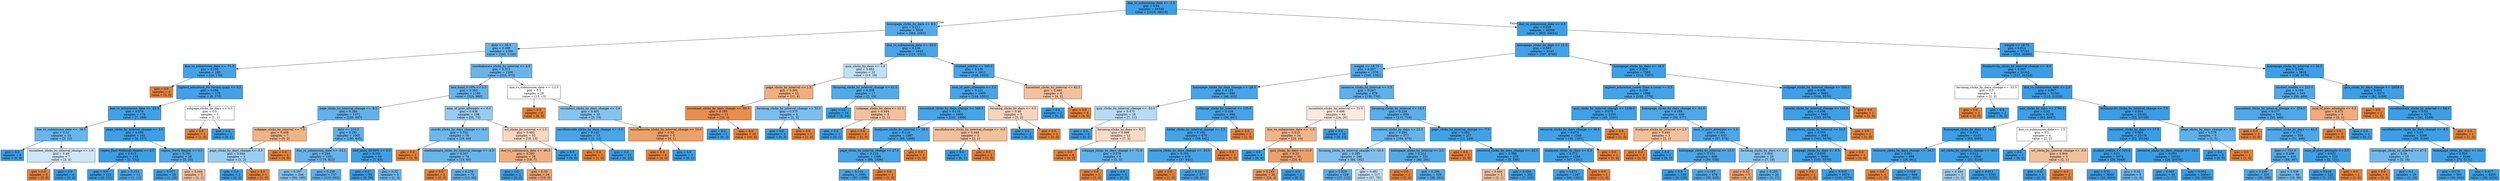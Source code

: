 digraph Tree {
node [shape=box, style="filled", color="black"] ;
0 [label="due_vs_submission_date <= -2.5\ngini = 0.04\nsamples = 49335\nvalue = [1016, 48319]", fillcolor="#399de5fa"] ;
1 [label="homepage_clicks_by_days <= 9.5\ngini = 0.211\nsamples = 3029\nvalue = [364, 2665]", fillcolor="#399de5dc"] ;
0 -> 1 [labeldistance=2.5, labelangle=45, headlabel="True"] ;
2 [label="date <= 35.5\ngini = 0.289\nsamples = 1386\nvalue = [243, 1143]", fillcolor="#399de5c9"] ;
1 -> 2 ;
3 [label="due_vs_submission_date <= -71.0\ngini = 0.105\nsamples = 180\nvalue = [10, 170]", fillcolor="#399de5f0"] ;
2 -> 3 ;
4 [label="gini = 0.0\nsamples = 2\nvalue = [2, 0]", fillcolor="#e58139ff"] ;
3 -> 4 ;
5 [label="highest_education_No Formal quals <= 0.5\ngini = 0.086\nsamples = 178\nvalue = [8, 170]", fillcolor="#399de5f3"] ;
3 -> 5 ;
6 [label="due_vs_submission_date <= -22.5\ngini = 0.076\nsamples = 176\nvalue = [7, 169]", fillcolor="#399de5f4"] ;
5 -> 6 ;
7 [label="due_vs_submission_date <= -36.5\ngini = 0.32\nsamples = 15\nvalue = [3, 12]", fillcolor="#399de5bf"] ;
6 -> 7 ;
8 [label="gini = 0.0\nsamples = 8\nvalue = [0, 8]", fillcolor="#399de5ff"] ;
7 -> 8 ;
9 [label="oucontent_clicks_by_interval_change <= 1.0\ngini = 0.49\nsamples = 7\nvalue = [3, 4]", fillcolor="#399de540"] ;
7 -> 9 ;
10 [label="gini = 0.0\nsamples = 3\nvalue = [3, 0]", fillcolor="#e58139ff"] ;
9 -> 10 ;
11 [label="gini = 0.0\nsamples = 4\nvalue = [0, 4]", fillcolor="#399de5ff"] ;
9 -> 11 ;
12 [label="page_clicks_by_interval_change <= 2.5\ngini = 0.048\nsamples = 161\nvalue = [4, 157]", fillcolor="#399de5f9"] ;
6 -> 12 ;
13 [label="region_East Midlands Region <= 0.5\ngini = 0.015\nsamples = 133\nvalue = [1, 132]", fillcolor="#399de5fd"] ;
12 -> 13 ;
14 [label="gini = 0.0\nsamples = 121\nvalue = [0, 121]", fillcolor="#399de5ff"] ;
13 -> 14 ;
15 [label="gini = 0.153\nsamples = 12\nvalue = [1, 11]", fillcolor="#399de5e8"] ;
13 -> 15 ;
16 [label="region_North Region <= 0.5\ngini = 0.191\nsamples = 28\nvalue = [3, 25]", fillcolor="#399de5e0"] ;
12 -> 16 ;
17 [label="gini = 0.077\nsamples = 25\nvalue = [1, 24]", fillcolor="#399de5f4"] ;
16 -> 17 ;
18 [label="gini = 0.444\nsamples = 3\nvalue = [2, 1]", fillcolor="#e581397f"] ;
16 -> 18 ;
19 [label="subpage_clicks_by_days <= 4.0\ngini = 0.5\nsamples = 2\nvalue = [1, 1]", fillcolor="#e5813900"] ;
5 -> 19 ;
20 [label="gini = 0.0\nsamples = 1\nvalue = [1, 0]", fillcolor="#e58139ff"] ;
19 -> 20 ;
21 [label="gini = 0.0\nsamples = 1\nvalue = [0, 1]", fillcolor="#399de5ff"] ;
19 -> 21 ;
22 [label="oucollaborate_clicks_by_interval <= 4.5\ngini = 0.312\nsamples = 1206\nvalue = [233, 973]", fillcolor="#399de5c2"] ;
2 -> 22 ;
23 [label="imd_band_0-10% <= 0.5\ngini = 0.303\nsamples = 1180\nvalue = [220, 960]", fillcolor="#399de5c5"] ;
22 -> 23 ;
24 [label="page_clicks_by_interval_change <= -9.5\ngini = 0.286\nsamples = 1072\nvalue = [185, 887]", fillcolor="#399de5ca"] ;
23 -> 24 ;
25 [label="subpage_clicks_by_interval <= 7.5\ngini = 0.408\nsamples = 7\nvalue = [5, 2]", fillcolor="#e5813999"] ;
24 -> 25 ;
26 [label="page_clicks_by_days_change <= -5.5\ngini = 0.444\nsamples = 3\nvalue = [1, 2]", fillcolor="#399de57f"] ;
25 -> 26 ;
27 [label="gini = 0.0\nsamples = 2\nvalue = [0, 2]", fillcolor="#399de5ff"] ;
26 -> 27 ;
28 [label="gini = 0.0\nsamples = 1\nvalue = [1, 0]", fillcolor="#e58139ff"] ;
26 -> 28 ;
29 [label="gini = 0.0\nsamples = 4\nvalue = [4, 0]", fillcolor="#e58139ff"] ;
25 -> 29 ;
30 [label="date <= 210.5\ngini = 0.281\nsamples = 1065\nvalue = [180, 885]", fillcolor="#399de5cb"] ;
24 -> 30 ;
31 [label="due_vs_submission_date <= -13.5\ngini = 0.294\nsamples = 1001\nvalue = [179, 822]", fillcolor="#399de5c7"] ;
30 -> 31 ;
32 [label="gini = 0.387\nsamples = 244\nvalue = [64, 180]", fillcolor="#399de5a4"] ;
31 -> 32 ;
33 [label="gini = 0.258\nsamples = 757\nvalue = [115, 642]", fillcolor="#399de5d1"] ;
31 -> 33 ;
34 [label="imd_band_50-60% <= 0.5\ngini = 0.031\nsamples = 64\nvalue = [1, 63]", fillcolor="#399de5fb"] ;
30 -> 34 ;
35 [label="gini = 0.0\nsamples = 59\nvalue = [0, 59]", fillcolor="#399de5ff"] ;
34 -> 35 ;
36 [label="gini = 0.32\nsamples = 5\nvalue = [1, 4]", fillcolor="#399de5bf"] ;
34 -> 36 ;
37 [label="num_of_prev_attempts <= 0.5\ngini = 0.438\nsamples = 108\nvalue = [35, 73]", fillcolor="#399de585"] ;
23 -> 37 ;
38 [label="ouwiki_clicks_by_days_change <= -6.0\ngini = 0.332\nsamples = 76\nvalue = [16, 60]", fillcolor="#399de5bb"] ;
37 -> 38 ;
39 [label="gini = 0.0\nsamples = 2\nvalue = [2, 0]", fillcolor="#e58139ff"] ;
38 -> 39 ;
40 [label="ouelluminate_clicks_by_interval_change <= -4.5\ngini = 0.307\nsamples = 74\nvalue = [14, 60]", fillcolor="#399de5c4"] ;
38 -> 40 ;
41 [label="gini = 0.0\nsamples = 2\nvalue = [2, 0]", fillcolor="#e58139ff"] ;
40 -> 41 ;
42 [label="gini = 0.278\nsamples = 72\nvalue = [12, 60]", fillcolor="#399de5cc"] ;
40 -> 42 ;
43 [label="url_clicks_by_interval <= 1.5\ngini = 0.482\nsamples = 32\nvalue = [19, 13]", fillcolor="#e5813951"] ;
37 -> 43 ;
44 [label="due_vs_submission_date <= -86.5\ngini = 0.393\nsamples = 26\nvalue = [19, 7]", fillcolor="#e58139a1"] ;
43 -> 44 ;
45 [label="gini = 0.0\nsamples = 2\nvalue = [0, 2]", fillcolor="#399de5ff"] ;
44 -> 45 ;
46 [label="gini = 0.33\nsamples = 24\nvalue = [19, 5]", fillcolor="#e58139bc"] ;
44 -> 46 ;
47 [label="gini = 0.0\nsamples = 6\nvalue = [0, 6]", fillcolor="#399de5ff"] ;
43 -> 47 ;
48 [label="due_vs_submission_date <= -12.5\ngini = 0.5\nsamples = 26\nvalue = [13, 13]", fillcolor="#e5813900"] ;
22 -> 48 ;
49 [label="gini = 0.0\nsamples = 8\nvalue = [8, 0]", fillcolor="#e58139ff"] ;
48 -> 49 ;
50 [label="oucontent_clicks_by_days_change <= 2.0\ngini = 0.401\nsamples = 18\nvalue = [5, 13]", fillcolor="#399de59d"] ;
48 -> 50 ;
51 [label="oucollaborate_clicks_by_days_change <= -5.0\ngini = 0.142\nsamples = 13\nvalue = [1, 12]", fillcolor="#399de5ea"] ;
50 -> 51 ;
52 [label="gini = 0.0\nsamples = 1\nvalue = [1, 0]", fillcolor="#e58139ff"] ;
51 -> 52 ;
53 [label="gini = 0.0\nsamples = 12\nvalue = [0, 12]", fillcolor="#399de5ff"] ;
51 -> 53 ;
54 [label="oucollaborate_clicks_by_interval_change <= 10.0\ngini = 0.32\nsamples = 5\nvalue = [4, 1]", fillcolor="#e58139bf"] ;
50 -> 54 ;
55 [label="gini = 0.0\nsamples = 4\nvalue = [4, 0]", fillcolor="#e58139ff"] ;
54 -> 55 ;
56 [label="gini = 0.0\nsamples = 1\nvalue = [0, 1]", fillcolor="#399de5ff"] ;
54 -> 56 ;
57 [label="due_vs_submission_date <= -23.0\ngini = 0.136\nsamples = 1643\nvalue = [121, 1522]", fillcolor="#399de5eb"] ;
1 -> 57 ;
58 [label="quiz_clicks_by_days <= 1.0\ngini = 0.482\nsamples = 32\nvalue = [13, 19]", fillcolor="#399de551"] ;
57 -> 58 ;
59 [label="page_clicks_by_interval <= 1.5\ngini = 0.391\nsamples = 15\nvalue = [11, 4]", fillcolor="#e58139a2"] ;
58 -> 59 ;
60 [label="oucontent_clicks_by_days_change <= -62.5\ngini = 0.165\nsamples = 11\nvalue = [10, 1]", fillcolor="#e58139e6"] ;
59 -> 60 ;
61 [label="gini = 0.0\nsamples = 1\nvalue = [0, 1]", fillcolor="#399de5ff"] ;
60 -> 61 ;
62 [label="gini = 0.0\nsamples = 10\nvalue = [10, 0]", fillcolor="#e58139ff"] ;
60 -> 62 ;
63 [label="forumng_clicks_by_interval_change <= 53.5\ngini = 0.375\nsamples = 4\nvalue = [1, 3]", fillcolor="#399de5aa"] ;
59 -> 63 ;
64 [label="gini = 0.0\nsamples = 3\nvalue = [0, 3]", fillcolor="#399de5ff"] ;
63 -> 64 ;
65 [label="gini = 0.0\nsamples = 1\nvalue = [1, 0]", fillcolor="#e58139ff"] ;
63 -> 65 ;
66 [label="forumng_clicks_by_interval_change <= 61.0\ngini = 0.208\nsamples = 17\nvalue = [2, 15]", fillcolor="#399de5dd"] ;
58 -> 66 ;
67 [label="gini = 0.0\nsamples = 14\nvalue = [0, 14]", fillcolor="#399de5ff"] ;
66 -> 67 ;
68 [label="subpage_clicks_by_days <= 21.5\ngini = 0.444\nsamples = 3\nvalue = [2, 1]", fillcolor="#e581397f"] ;
66 -> 68 ;
69 [label="gini = 0.0\nsamples = 1\nvalue = [0, 1]", fillcolor="#399de5ff"] ;
68 -> 69 ;
70 [label="gini = 0.0\nsamples = 2\nvalue = [2, 0]", fillcolor="#e58139ff"] ;
68 -> 70 ;
71 [label="studied_credits <= 345.0\ngini = 0.125\nsamples = 1611\nvalue = [108, 1503]", fillcolor="#399de5ed"] ;
57 -> 71 ;
72 [label="num_of_prev_attempts <= 3.5\ngini = 0.121\nsamples = 1605\nvalue = [104, 1501]", fillcolor="#399de5ed"] ;
71 -> 72 ;
73 [label="oucontent_clicks_by_days_change <= 349.5\ngini = 0.118\nsamples = 1600\nvalue = [101, 1499]", fillcolor="#399de5ee"] ;
72 -> 73 ;
74 [label="dualpane_clicks_by_interval <= 28.5\ngini = 0.116\nsamples = 1597\nvalue = [99, 1498]", fillcolor="#399de5ee"] ;
73 -> 74 ;
75 [label="page_clicks_by_interval_change <= 27.0\ngini = 0.115\nsamples = 1596\nvalue = [98, 1498]", fillcolor="#399de5ee"] ;
74 -> 75 ;
76 [label="gini = 0.114\nsamples = 1595\nvalue = [97, 1498]", fillcolor="#399de5ee"] ;
75 -> 76 ;
77 [label="gini = 0.0\nsamples = 1\nvalue = [1, 0]", fillcolor="#e58139ff"] ;
75 -> 77 ;
78 [label="gini = 0.0\nsamples = 1\nvalue = [1, 0]", fillcolor="#e58139ff"] ;
74 -> 78 ;
79 [label="oucollaborate_clicks_by_interval_change <= -0.5\ngini = 0.444\nsamples = 3\nvalue = [2, 1]", fillcolor="#e581397f"] ;
73 -> 79 ;
80 [label="gini = 0.0\nsamples = 1\nvalue = [0, 1]", fillcolor="#399de5ff"] ;
79 -> 80 ;
81 [label="gini = 0.0\nsamples = 2\nvalue = [2, 0]", fillcolor="#e58139ff"] ;
79 -> 81 ;
82 [label="forumng_clicks_by_days <= 0.5\ngini = 0.48\nsamples = 5\nvalue = [3, 2]", fillcolor="#e5813955"] ;
72 -> 82 ;
83 [label="gini = 0.0\nsamples = 2\nvalue = [0, 2]", fillcolor="#399de5ff"] ;
82 -> 83 ;
84 [label="gini = 0.0\nsamples = 3\nvalue = [3, 0]", fillcolor="#e58139ff"] ;
82 -> 84 ;
85 [label="oucontent_clicks_by_interval <= 82.5\ngini = 0.444\nsamples = 6\nvalue = [4, 2]", fillcolor="#e581397f"] ;
71 -> 85 ;
86 [label="gini = 0.0\nsamples = 2\nvalue = [0, 2]", fillcolor="#399de5ff"] ;
85 -> 86 ;
87 [label="gini = 0.0\nsamples = 4\nvalue = [4, 0]", fillcolor="#e58139ff"] ;
85 -> 87 ;
88 [label="due_vs_submission_date <= 0.5\ngini = 0.028\nsamples = 46306\nvalue = [652, 45654]", fillcolor="#399de5fb"] ;
0 -> 88 [labeldistance=2.5, labelangle=-45, headlabel="False"] ;
89 [label="homepage_clicks_by_days <= 11.5\ngini = 0.083\nsamples = 9145\nvalue = [397, 8748]", fillcolor="#399de5f3"] ;
88 -> 89 ;
90 [label="weight <= 18.75\ngini = 0.207\nsamples = 1576\nvalue = [185, 1391]", fillcolor="#399de5dd"] ;
89 -> 90 ;
91 [label="homepage_clicks_by_days_change <= -29.5\ngini = 0.123\nsamples = 698\nvalue = [46, 652]", fillcolor="#399de5ed"] ;
90 -> 91 ;
92 [label="quiz_clicks_by_interval_change <= -52.0\ngini = 0.475\nsamples = 18\nvalue = [7, 11]", fillcolor="#399de55d"] ;
91 -> 92 ;
93 [label="gini = 0.0\nsamples = 6\nvalue = [0, 6]", fillcolor="#399de5ff"] ;
92 -> 93 ;
94 [label="forumng_clicks_by_days <= 9.5\ngini = 0.486\nsamples = 12\nvalue = [7, 5]", fillcolor="#e5813949"] ;
92 -> 94 ;
95 [label="gini = 0.0\nsamples = 6\nvalue = [6, 0]", fillcolor="#e58139ff"] ;
94 -> 95 ;
96 [label="subpage_clicks_by_days_change <= -71.0\ngini = 0.278\nsamples = 6\nvalue = [1, 5]", fillcolor="#399de5cc"] ;
94 -> 96 ;
97 [label="gini = 0.0\nsamples = 1\nvalue = [1, 0]", fillcolor="#e58139ff"] ;
96 -> 97 ;
98 [label="gini = 0.0\nsamples = 5\nvalue = [0, 5]", fillcolor="#399de5ff"] ;
96 -> 98 ;
99 [label="subpage_clicks_by_interval <= 135.5\ngini = 0.108\nsamples = 680\nvalue = [39, 641]", fillcolor="#399de5ef"] ;
91 -> 99 ;
100 [label="folder_clicks_by_interval_change <= 2.5\ngini = 0.106\nsamples = 679\nvalue = [38, 641]", fillcolor="#399de5f0"] ;
99 -> 100 ;
101 [label="resource_clicks_by_days_change <= -23.5\ngini = 0.103\nsamples = 678\nvalue = [37, 641]", fillcolor="#399de5f0"] ;
100 -> 101 ;
102 [label="gini = 0.0\nsamples = 1\nvalue = [1, 0]", fillcolor="#e58139ff"] ;
101 -> 102 ;
103 [label="gini = 0.101\nsamples = 677\nvalue = [36, 641]", fillcolor="#399de5f1"] ;
101 -> 103 ;
104 [label="gini = 0.0\nsamples = 1\nvalue = [1, 0]", fillcolor="#e58139ff"] ;
100 -> 104 ;
105 [label="gini = 0.0\nsamples = 1\nvalue = [1, 0]", fillcolor="#e58139ff"] ;
99 -> 105 ;
106 [label="resource_clicks_by_interval <= 0.5\ngini = 0.267\nsamples = 878\nvalue = [139, 739]", fillcolor="#399de5cf"] ;
90 -> 106 ;
107 [label="oucontent_clicks_by_interval <= 51.5\ngini = 0.496\nsamples = 44\nvalue = [24, 20]", fillcolor="#e581392a"] ;
106 -> 107 ;
108 [label="due_vs_submission_date <= -1.5\ngini = 0.415\nsamples = 34\nvalue = [24, 10]", fillcolor="#e5813995"] ;
107 -> 108 ;
109 [label="gini = 0.0\nsamples = 4\nvalue = [0, 4]", fillcolor="#399de5ff"] ;
108 -> 109 ;
110 [label="quiz_clicks_by_days <= 11.0\ngini = 0.32\nsamples = 30\nvalue = [24, 6]", fillcolor="#e58139bf"] ;
108 -> 110 ;
111 [label="gini = 0.245\nsamples = 28\nvalue = [24, 4]", fillcolor="#e58139d4"] ;
110 -> 111 ;
112 [label="gini = 0.0\nsamples = 2\nvalue = [0, 2]", fillcolor="#399de5ff"] ;
110 -> 112 ;
113 [label="gini = 0.0\nsamples = 10\nvalue = [0, 10]", fillcolor="#399de5ff"] ;
107 -> 113 ;
114 [label="forumng_clicks_by_interval <= 13.5\ngini = 0.238\nsamples = 834\nvalue = [115, 719]", fillcolor="#399de5d6"] ;
106 -> 114 ;
115 [label="oucontent_clicks_by_days <= 22.5\ngini = 0.296\nsamples = 577\nvalue = [104, 473]", fillcolor="#399de5c7"] ;
114 -> 115 ;
116 [label="forumng_clicks_by_interval_change <= -10.5\ngini = 0.385\nsamples = 246\nvalue = [64, 182]", fillcolor="#399de5a5"] ;
115 -> 116 ;
117 [label="gini = 0.229\nsamples = 129\nvalue = [17, 112]", fillcolor="#399de5d8"] ;
116 -> 117 ;
118 [label="gini = 0.481\nsamples = 117\nvalue = [47, 70]", fillcolor="#399de554"] ;
116 -> 118 ;
119 [label="homepage_clicks_by_interval <= 2.5\ngini = 0.212\nsamples = 331\nvalue = [40, 291]", fillcolor="#399de5dc"] ;
115 -> 119 ;
120 [label="gini = 0.0\nsamples = 2\nvalue = [2, 0]", fillcolor="#e58139ff"] ;
119 -> 120 ;
121 [label="gini = 0.204\nsamples = 329\nvalue = [38, 291]", fillcolor="#399de5de"] ;
119 -> 121 ;
122 [label="page_clicks_by_interval_change <= -7.5\ngini = 0.082\nsamples = 257\nvalue = [11, 246]", fillcolor="#399de5f4"] ;
114 -> 122 ;
123 [label="gini = 0.0\nsamples = 2\nvalue = [2, 0]", fillcolor="#e58139ff"] ;
122 -> 123 ;
124 [label="resource_clicks_by_days_change <= -22.5\ngini = 0.068\nsamples = 255\nvalue = [9, 246]", fillcolor="#399de5f6"] ;
122 -> 124 ;
125 [label="gini = 0.444\nsamples = 3\nvalue = [2, 1]", fillcolor="#e581397f"] ;
124 -> 125 ;
126 [label="gini = 0.054\nsamples = 252\nvalue = [7, 245]", fillcolor="#399de5f8"] ;
124 -> 126 ;
127 [label="homepage_clicks_by_days <= 19.5\ngini = 0.054\nsamples = 7569\nvalue = [212, 7357]", fillcolor="#399de5f8"] ;
89 -> 127 ;
128 [label="highest_education_Lower Than A Level <= 0.5\ngini = 0.108\nsamples = 1886\nvalue = [108, 1778]", fillcolor="#399de5f0"] ;
127 -> 128 ;
129 [label="quiz_clicks_by_interval_change <= 1238.5\ngini = 0.075\nsamples = 1250\nvalue = [49, 1201]", fillcolor="#399de5f5"] ;
128 -> 129 ;
130 [label="resource_clicks_by_days_change <= 36.5\ngini = 0.074\nsamples = 1249\nvalue = [48, 1201]", fillcolor="#399de5f5"] ;
129 -> 130 ;
131 [label="dualpane_clicks_by_days <= 6.0\ngini = 0.072\nsamples = 1248\nvalue = [47, 1201]", fillcolor="#399de5f5"] ;
130 -> 131 ;
132 [label="gini = 0.071\nsamples = 1247\nvalue = [46, 1201]", fillcolor="#399de5f5"] ;
131 -> 132 ;
133 [label="gini = 0.0\nsamples = 1\nvalue = [1, 0]", fillcolor="#e58139ff"] ;
131 -> 133 ;
134 [label="gini = 0.0\nsamples = 1\nvalue = [1, 0]", fillcolor="#e58139ff"] ;
130 -> 134 ;
135 [label="gini = 0.0\nsamples = 1\nvalue = [1, 0]", fillcolor="#e58139ff"] ;
129 -> 135 ;
136 [label="homepage_clicks_by_days_change <= -61.0\ngini = 0.168\nsamples = 636\nvalue = [59, 577]", fillcolor="#399de5e5"] ;
128 -> 136 ;
137 [label="dualpane_clicks_by_interval <= 2.5\ngini = 0.444\nsamples = 3\nvalue = [2, 1]", fillcolor="#e581397f"] ;
136 -> 137 ;
138 [label="gini = 0.0\nsamples = 2\nvalue = [2, 0]", fillcolor="#e58139ff"] ;
137 -> 138 ;
139 [label="gini = 0.0\nsamples = 1\nvalue = [0, 1]", fillcolor="#399de5ff"] ;
137 -> 139 ;
140 [label="num_of_prev_attempts <= 1.5\ngini = 0.164\nsamples = 633\nvalue = [57, 576]", fillcolor="#399de5e6"] ;
136 -> 140 ;
141 [label="homepage_clicks_by_interval <= 15.5\ngini = 0.151\nsamples = 608\nvalue = [50, 558]", fillcolor="#399de5e8"] ;
140 -> 141 ;
142 [label="gini = 0.0\nsamples = 129\nvalue = [0, 129]", fillcolor="#399de5ff"] ;
141 -> 142 ;
143 [label="gini = 0.187\nsamples = 479\nvalue = [50, 429]", fillcolor="#399de5e1"] ;
141 -> 143 ;
144 [label="forumng_clicks_by_days <= 1.0\ngini = 0.403\nsamples = 25\nvalue = [7, 18]", fillcolor="#399de59c"] ;
140 -> 144 ;
145 [label="gini = 0.32\nsamples = 5\nvalue = [4, 1]", fillcolor="#e58139bf"] ;
144 -> 145 ;
146 [label="gini = 0.255\nsamples = 20\nvalue = [3, 17]", fillcolor="#399de5d2"] ;
144 -> 146 ;
147 [label="subpage_clicks_by_interval_change <= 354.5\ngini = 0.036\nsamples = 5683\nvalue = [104, 5579]", fillcolor="#399de5fa"] ;
127 -> 147 ;
148 [label="ouwiki_clicks_by_interval_change <= 128.5\ngini = 0.036\nsamples = 5682\nvalue = [103, 5579]", fillcolor="#399de5fa"] ;
147 -> 148 ;
149 [label="htmlactivity_clicks_by_interval <= 10.5\ngini = 0.035\nsamples = 5681\nvalue = [102, 5579]", fillcolor="#399de5fa"] ;
148 -> 149 ;
150 [label="subpage_clicks_by_days <= 0.5\ngini = 0.035\nsamples = 5680\nvalue = [101, 5579]", fillcolor="#399de5fa"] ;
149 -> 150 ;
151 [label="gini = 0.0\nsamples = 1\nvalue = [1, 0]", fillcolor="#e58139ff"] ;
150 -> 151 ;
152 [label="gini = 0.035\nsamples = 5679\nvalue = [100, 5579]", fillcolor="#399de5fa"] ;
150 -> 152 ;
153 [label="gini = 0.0\nsamples = 1\nvalue = [1, 0]", fillcolor="#e58139ff"] ;
149 -> 153 ;
154 [label="gini = 0.0\nsamples = 1\nvalue = [1, 0]", fillcolor="#e58139ff"] ;
148 -> 154 ;
155 [label="gini = 0.0\nsamples = 1\nvalue = [1, 0]", fillcolor="#e58139ff"] ;
147 -> 155 ;
156 [label="weight <= 18.75\ngini = 0.014\nsamples = 37161\nvalue = [255, 36906]", fillcolor="#399de5fd"] ;
88 -> 156 ;
157 [label="htmlactivity_clicks_by_interval_change <= -8.5\ngini = 0.007\nsamples = 31345\nvalue = [117, 31228]", fillcolor="#399de5fe"] ;
156 -> 157 ;
158 [label="forumng_clicks_by_days_change <= -33.5\ngini = 0.5\nsamples = 4\nvalue = [2, 2]", fillcolor="#e5813900"] ;
157 -> 158 ;
159 [label="gini = 0.0\nsamples = 2\nvalue = [2, 0]", fillcolor="#e58139ff"] ;
158 -> 159 ;
160 [label="gini = 0.0\nsamples = 2\nvalue = [0, 2]", fillcolor="#399de5ff"] ;
158 -> 160 ;
161 [label="due_vs_submission_date <= 2.5\ngini = 0.007\nsamples = 31341\nvalue = [115, 31226]", fillcolor="#399de5fe"] ;
157 -> 161 ;
162 [label="quiz_clicks_by_days <= 1784.5\ngini = 0.02\nsamples = 6159\nvalue = [62, 6097]", fillcolor="#399de5fc"] ;
161 -> 162 ;
163 [label="homepage_clicks_by_days <= 14.5\ngini = 0.019\nsamples = 6155\nvalue = [60, 6095]", fillcolor="#399de5fc"] ;
162 -> 163 ;
164 [label="resource_clicks_by_days_change <= -24.5\ngini = 0.061\nsamples = 889\nvalue = [28, 861]", fillcolor="#399de5f7"] ;
163 -> 164 ;
165 [label="gini = 0.0\nsamples = 1\nvalue = [1, 0]", fillcolor="#e58139ff"] ;
164 -> 165 ;
166 [label="gini = 0.059\nsamples = 888\nvalue = [27, 861]", fillcolor="#399de5f7"] ;
164 -> 166 ;
167 [label="url_clicks_by_interval_change <= -44.0\ngini = 0.012\nsamples = 5266\nvalue = [32, 5234]", fillcolor="#399de5fd"] ;
163 -> 167 ;
168 [label="gini = 0.444\nsamples = 3\nvalue = [1, 2]", fillcolor="#399de57f"] ;
167 -> 168 ;
169 [label="gini = 0.012\nsamples = 5263\nvalue = [31, 5232]", fillcolor="#399de5fd"] ;
167 -> 169 ;
170 [label="due_vs_submission_date <= 1.5\ngini = 0.5\nsamples = 4\nvalue = [2, 2]", fillcolor="#e5813900"] ;
162 -> 170 ;
171 [label="gini = 0.0\nsamples = 1\nvalue = [0, 1]", fillcolor="#399de5ff"] ;
170 -> 171 ;
172 [label="url_clicks_by_interval_change <= -3.0\ngini = 0.444\nsamples = 3\nvalue = [2, 1]", fillcolor="#e581397f"] ;
170 -> 172 ;
173 [label="gini = 0.0\nsamples = 1\nvalue = [0, 1]", fillcolor="#399de5ff"] ;
172 -> 173 ;
174 [label="gini = 0.0\nsamples = 2\nvalue = [2, 0]", fillcolor="#e58139ff"] ;
172 -> 174 ;
175 [label="htmlactivity_clicks_by_interval_change <= 7.5\ngini = 0.004\nsamples = 25182\nvalue = [53, 25129]", fillcolor="#399de5fe"] ;
161 -> 175 ;
176 [label="oucontent_clicks_by_days <= 17.5\ngini = 0.004\nsamples = 25176\nvalue = [52, 25124]", fillcolor="#399de5fe"] ;
175 -> 176 ;
177 [label="studied_credits <= 320.0\ngini = 0.01\nsamples = 5074\nvalue = [26, 5048]", fillcolor="#399de5fe"] ;
176 -> 177 ;
178 [label="gini = 0.01\nsamples = 5069\nvalue = [25, 5044]", fillcolor="#399de5fe"] ;
177 -> 178 ;
179 [label="gini = 0.32\nsamples = 5\nvalue = [1, 4]", fillcolor="#399de5bf"] ;
177 -> 179 ;
180 [label="resource_clicks_by_days_change <= -14.5\ngini = 0.003\nsamples = 20102\nvalue = [26, 20076]", fillcolor="#399de5ff"] ;
176 -> 180 ;
181 [label="gini = 0.065\nsamples = 59\nvalue = [2, 57]", fillcolor="#399de5f6"] ;
180 -> 181 ;
182 [label="gini = 0.002\nsamples = 20043\nvalue = [24, 20019]", fillcolor="#399de5ff"] ;
180 -> 182 ;
183 [label="page_clicks_by_days_change <= 3.5\ngini = 0.278\nsamples = 6\nvalue = [1, 5]", fillcolor="#399de5cc"] ;
175 -> 183 ;
184 [label="gini = 0.0\nsamples = 5\nvalue = [0, 5]", fillcolor="#399de5ff"] ;
183 -> 184 ;
185 [label="gini = 0.0\nsamples = 1\nvalue = [1, 0]", fillcolor="#e58139ff"] ;
183 -> 185 ;
186 [label="homepage_clicks_by_interval <= 20.5\ngini = 0.046\nsamples = 5816\nvalue = [138, 5678]", fillcolor="#399de5f9"] ;
156 -> 186 ;
187 [label="studied_credits <= 225.0\ngini = 0.184\nsamples = 545\nvalue = [56, 489]", fillcolor="#399de5e2"] ;
186 -> 187 ;
188 [label="oucontent_clicks_by_interval_change <= -254.0\ngini = 0.177\nsamples = 541\nvalue = [53, 488]", fillcolor="#399de5e3"] ;
187 -> 188 ;
189 [label="gini = 0.0\nsamples = 2\nvalue = [2, 0]", fillcolor="#e58139ff"] ;
188 -> 189 ;
190 [label="oucontent_clicks_by_days <= 62.5\ngini = 0.171\nsamples = 539\nvalue = [51, 488]", fillcolor="#399de5e4"] ;
188 -> 190 ;
191 [label="date <= 151.0\ngini = 0.208\nsamples = 416\nvalue = [49, 367]", fillcolor="#399de5dd"] ;
190 -> 191 ;
192 [label="gini = 0.166\nsamples = 328\nvalue = [30, 298]", fillcolor="#399de5e5"] ;
191 -> 192 ;
193 [label="gini = 0.339\nsamples = 88\nvalue = [19, 69]", fillcolor="#399de5b9"] ;
191 -> 193 ;
194 [label="num_of_prev_attempts <= 2.5\ngini = 0.032\nsamples = 123\nvalue = [2, 121]", fillcolor="#399de5fb"] ;
190 -> 194 ;
195 [label="gini = 0.016\nsamples = 122\nvalue = [1, 121]", fillcolor="#399de5fd"] ;
194 -> 195 ;
196 [label="gini = 0.0\nsamples = 1\nvalue = [1, 0]", fillcolor="#e58139ff"] ;
194 -> 196 ;
197 [label="num_of_prev_attempts <= 0.5\ngini = 0.375\nsamples = 4\nvalue = [3, 1]", fillcolor="#e58139aa"] ;
187 -> 197 ;
198 [label="gini = 0.0\nsamples = 3\nvalue = [3, 0]", fillcolor="#e58139ff"] ;
197 -> 198 ;
199 [label="gini = 0.0\nsamples = 1\nvalue = [0, 1]", fillcolor="#399de5ff"] ;
197 -> 199 ;
200 [label="quiz_clicks_by_days_change <= -2059.5\ngini = 0.031\nsamples = 5271\nvalue = [82, 5189]", fillcolor="#399de5fb"] ;
186 -> 200 ;
201 [label="gini = 0.0\nsamples = 1\nvalue = [1, 0]", fillcolor="#e58139ff"] ;
200 -> 201 ;
202 [label="oucollaborate_clicks_by_interval <= 64.5\ngini = 0.03\nsamples = 5270\nvalue = [81, 5189]", fillcolor="#399de5fb"] ;
200 -> 202 ;
203 [label="oucollaborate_clicks_by_days_change <= -8.5\ngini = 0.03\nsamples = 5269\nvalue = [80, 5189]", fillcolor="#399de5fb"] ;
202 -> 203 ;
204 [label="homepage_clicks_by_interval <= 47.5\ngini = 0.34\nsamples = 23\nvalue = [5, 18]", fillcolor="#399de5b8"] ;
203 -> 204 ;
205 [label="gini = 0.0\nsamples = 4\nvalue = [4, 0]", fillcolor="#e58139ff"] ;
204 -> 205 ;
206 [label="gini = 0.1\nsamples = 19\nvalue = [1, 18]", fillcolor="#399de5f1"] ;
204 -> 206 ;
207 [label="homepage_clicks_by_days <= 14.5\ngini = 0.028\nsamples = 5246\nvalue = [75, 5171]", fillcolor="#399de5fb"] ;
203 -> 207 ;
208 [label="gini = 0.076\nsamples = 991\nvalue = [39, 952]", fillcolor="#399de5f5"] ;
207 -> 208 ;
209 [label="gini = 0.017\nsamples = 4255\nvalue = [36, 4219]", fillcolor="#399de5fd"] ;
207 -> 209 ;
210 [label="gini = 0.0\nsamples = 1\nvalue = [1, 0]", fillcolor="#e58139ff"] ;
202 -> 210 ;
}